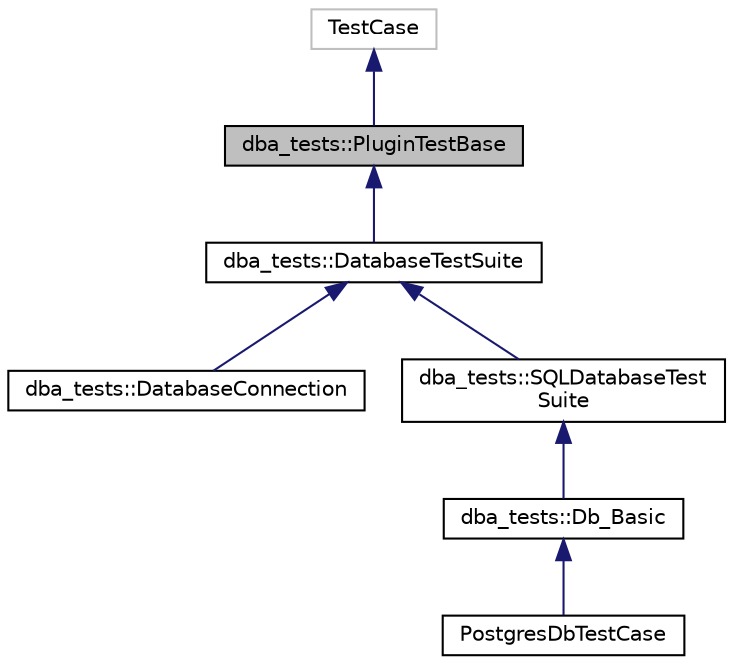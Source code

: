 digraph "dba_tests::PluginTestBase"
{
  edge [fontname="Helvetica",fontsize="10",labelfontname="Helvetica",labelfontsize="10"];
  node [fontname="Helvetica",fontsize="10",shape=record];
  Node1 [label="dba_tests::PluginTestBase",height=0.2,width=0.4,color="black", fillcolor="grey75", style="filled" fontcolor="black"];
  Node2 -> Node1 [dir="back",color="midnightblue",fontsize="10",style="solid",fontname="Helvetica"];
  Node2 [label="TestCase",height=0.2,width=0.4,color="grey75", fillcolor="white", style="filled"];
  Node1 -> Node3 [dir="back",color="midnightblue",fontsize="10",style="solid",fontname="Helvetica"];
  Node3 [label="dba_tests::DatabaseTestSuite",height=0.2,width=0.4,color="black", fillcolor="white", style="filled",URL="$classdba__tests_1_1_database_test_suite.html"];
  Node3 -> Node4 [dir="back",color="midnightblue",fontsize="10",style="solid",fontname="Helvetica"];
  Node4 [label="dba_tests::DatabaseConnection",height=0.2,width=0.4,color="black", fillcolor="white", style="filled",URL="$classdba__tests_1_1_database_connection.html"];
  Node3 -> Node5 [dir="back",color="midnightblue",fontsize="10",style="solid",fontname="Helvetica"];
  Node5 [label="dba_tests::SQLDatabaseTest\lSuite",height=0.2,width=0.4,color="black", fillcolor="white", style="filled",URL="$classdba__tests_1_1_s_q_l_database_test_suite.html"];
  Node5 -> Node6 [dir="back",color="midnightblue",fontsize="10",style="solid",fontname="Helvetica"];
  Node6 [label="dba_tests::Db_Basic",height=0.2,width=0.4,color="black", fillcolor="white", style="filled",URL="$classdba__tests_1_1_db___basic.html"];
  Node6 -> Node7 [dir="back",color="midnightblue",fontsize="10",style="solid",fontname="Helvetica"];
  Node7 [label="PostgresDbTestCase",height=0.2,width=0.4,color="black", fillcolor="white", style="filled",URL="$class_postgres_db_test_case.html"];
}
